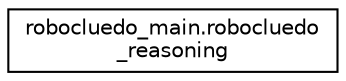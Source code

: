 digraph "Graphical Class Hierarchy"
{
 // LATEX_PDF_SIZE
  edge [fontname="Helvetica",fontsize="10",labelfontname="Helvetica",labelfontsize="10"];
  node [fontname="Helvetica",fontsize="10",shape=record];
  rankdir="LR";
  Node0 [label="robocluedo_main.robocluedo\l_reasoning",height=0.2,width=0.4,color="black", fillcolor="white", style="filled",URL="$a00215.html",tooltip="implementation of the state reasoning."];
}
